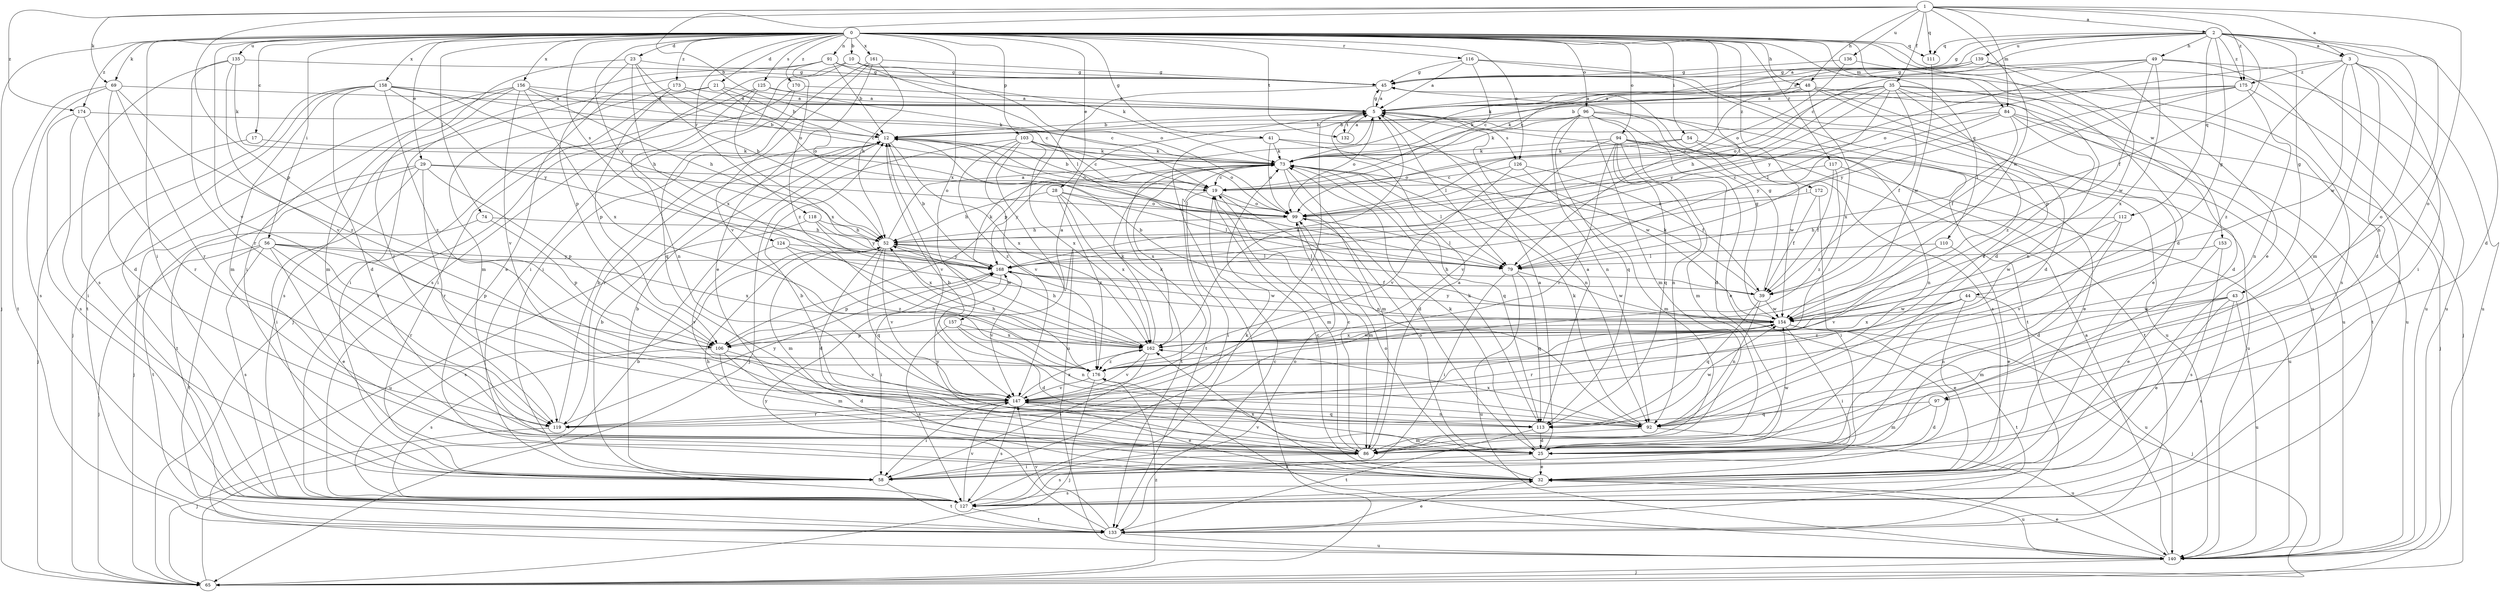 strict digraph  {
0;
1;
2;
3;
5;
10;
12;
17;
19;
21;
23;
25;
28;
29;
32;
35;
39;
41;
43;
44;
45;
48;
49;
52;
54;
56;
58;
65;
69;
73;
74;
79;
84;
86;
91;
92;
94;
96;
97;
99;
103;
106;
110;
111;
112;
113;
116;
117;
118;
119;
124;
125;
126;
127;
132;
133;
135;
136;
139;
140;
147;
153;
154;
156;
157;
158;
161;
162;
168;
170;
172;
173;
174;
175;
176;
0 -> 10  [label=b];
0 -> 17  [label=c];
0 -> 21  [label=d];
0 -> 23  [label=d];
0 -> 25  [label=d];
0 -> 28  [label=e];
0 -> 29  [label=e];
0 -> 32  [label=e];
0 -> 41  [label=g];
0 -> 48  [label=h];
0 -> 54  [label=i];
0 -> 56  [label=i];
0 -> 58  [label=i];
0 -> 65  [label=j];
0 -> 69  [label=k];
0 -> 74  [label=l];
0 -> 79  [label=l];
0 -> 84  [label=m];
0 -> 91  [label=n];
0 -> 94  [label=o];
0 -> 96  [label=o];
0 -> 103  [label=p];
0 -> 110  [label=q];
0 -> 111  [label=q];
0 -> 116  [label=r];
0 -> 117  [label=r];
0 -> 118  [label=r];
0 -> 124  [label=s];
0 -> 125  [label=s];
0 -> 126  [label=s];
0 -> 132  [label=t];
0 -> 135  [label=u];
0 -> 147  [label=v];
0 -> 153  [label=w];
0 -> 156  [label=x];
0 -> 157  [label=x];
0 -> 158  [label=x];
0 -> 161  [label=x];
0 -> 168  [label=y];
0 -> 170  [label=z];
0 -> 172  [label=z];
0 -> 173  [label=z];
0 -> 174  [label=z];
1 -> 2  [label=a];
1 -> 3  [label=a];
1 -> 12  [label=b];
1 -> 35  [label=f];
1 -> 48  [label=h];
1 -> 69  [label=k];
1 -> 84  [label=m];
1 -> 97  [label=o];
1 -> 106  [label=p];
1 -> 111  [label=q];
1 -> 136  [label=u];
1 -> 154  [label=w];
1 -> 174  [label=z];
1 -> 175  [label=z];
2 -> 3  [label=a];
2 -> 5  [label=a];
2 -> 19  [label=c];
2 -> 25  [label=d];
2 -> 39  [label=f];
2 -> 43  [label=g];
2 -> 44  [label=g];
2 -> 45  [label=g];
2 -> 49  [label=h];
2 -> 92  [label=n];
2 -> 97  [label=o];
2 -> 111  [label=q];
2 -> 112  [label=q];
2 -> 139  [label=u];
2 -> 175  [label=z];
3 -> 25  [label=d];
3 -> 58  [label=i];
3 -> 86  [label=m];
3 -> 99  [label=o];
3 -> 140  [label=u];
3 -> 154  [label=w];
3 -> 175  [label=z];
3 -> 176  [label=z];
5 -> 12  [label=b];
5 -> 45  [label=g];
5 -> 79  [label=l];
5 -> 99  [label=o];
5 -> 119  [label=r];
5 -> 126  [label=s];
5 -> 132  [label=t];
5 -> 140  [label=u];
10 -> 45  [label=g];
10 -> 58  [label=i];
10 -> 79  [label=l];
10 -> 99  [label=o];
10 -> 127  [label=s];
12 -> 73  [label=k];
12 -> 79  [label=l];
12 -> 99  [label=o];
12 -> 119  [label=r];
12 -> 147  [label=v];
12 -> 162  [label=x];
17 -> 65  [label=j];
17 -> 73  [label=k];
19 -> 12  [label=b];
19 -> 58  [label=i];
19 -> 86  [label=m];
19 -> 92  [label=n];
19 -> 99  [label=o];
21 -> 5  [label=a];
21 -> 12  [label=b];
21 -> 58  [label=i];
21 -> 99  [label=o];
21 -> 127  [label=s];
23 -> 45  [label=g];
23 -> 52  [label=h];
23 -> 58  [label=i];
23 -> 99  [label=o];
23 -> 106  [label=p];
23 -> 162  [label=x];
25 -> 5  [label=a];
25 -> 12  [label=b];
25 -> 32  [label=e];
25 -> 73  [label=k];
25 -> 99  [label=o];
25 -> 127  [label=s];
28 -> 52  [label=h];
28 -> 79  [label=l];
28 -> 99  [label=o];
28 -> 133  [label=t];
28 -> 162  [label=x];
28 -> 176  [label=z];
29 -> 19  [label=c];
29 -> 58  [label=i];
29 -> 65  [label=j];
29 -> 99  [label=o];
29 -> 106  [label=p];
29 -> 119  [label=r];
29 -> 133  [label=t];
32 -> 19  [label=c];
32 -> 52  [label=h];
32 -> 99  [label=o];
32 -> 127  [label=s];
32 -> 140  [label=u];
32 -> 162  [label=x];
35 -> 5  [label=a];
35 -> 25  [label=d];
35 -> 39  [label=f];
35 -> 52  [label=h];
35 -> 73  [label=k];
35 -> 79  [label=l];
35 -> 92  [label=n];
35 -> 99  [label=o];
35 -> 140  [label=u];
35 -> 168  [label=y];
35 -> 176  [label=z];
39 -> 45  [label=g];
39 -> 52  [label=h];
39 -> 73  [label=k];
39 -> 92  [label=n];
39 -> 113  [label=q];
39 -> 154  [label=w];
41 -> 65  [label=j];
41 -> 73  [label=k];
41 -> 92  [label=n];
41 -> 99  [label=o];
41 -> 154  [label=w];
43 -> 32  [label=e];
43 -> 86  [label=m];
43 -> 92  [label=n];
43 -> 127  [label=s];
43 -> 140  [label=u];
43 -> 154  [label=w];
44 -> 32  [label=e];
44 -> 140  [label=u];
44 -> 154  [label=w];
44 -> 162  [label=x];
44 -> 176  [label=z];
45 -> 5  [label=a];
45 -> 106  [label=p];
48 -> 5  [label=a];
48 -> 25  [label=d];
48 -> 32  [label=e];
48 -> 73  [label=k];
48 -> 99  [label=o];
48 -> 140  [label=u];
48 -> 162  [label=x];
49 -> 5  [label=a];
49 -> 45  [label=g];
49 -> 106  [label=p];
49 -> 127  [label=s];
49 -> 140  [label=u];
49 -> 162  [label=x];
49 -> 168  [label=y];
52 -> 5  [label=a];
52 -> 25  [label=d];
52 -> 79  [label=l];
52 -> 86  [label=m];
52 -> 113  [label=q];
52 -> 127  [label=s];
52 -> 147  [label=v];
52 -> 168  [label=y];
54 -> 73  [label=k];
54 -> 92  [label=n];
54 -> 99  [label=o];
54 -> 154  [label=w];
56 -> 32  [label=e];
56 -> 65  [label=j];
56 -> 106  [label=p];
56 -> 119  [label=r];
56 -> 127  [label=s];
56 -> 133  [label=t];
56 -> 162  [label=x];
56 -> 168  [label=y];
58 -> 12  [label=b];
58 -> 133  [label=t];
65 -> 12  [label=b];
65 -> 176  [label=z];
69 -> 5  [label=a];
69 -> 25  [label=d];
69 -> 119  [label=r];
69 -> 127  [label=s];
69 -> 133  [label=t];
69 -> 176  [label=z];
73 -> 19  [label=c];
73 -> 25  [label=d];
73 -> 79  [label=l];
73 -> 86  [label=m];
73 -> 113  [label=q];
73 -> 133  [label=t];
73 -> 162  [label=x];
73 -> 168  [label=y];
74 -> 52  [label=h];
74 -> 106  [label=p];
74 -> 133  [label=t];
79 -> 58  [label=i];
79 -> 113  [label=q];
79 -> 140  [label=u];
79 -> 154  [label=w];
84 -> 12  [label=b];
84 -> 39  [label=f];
84 -> 65  [label=j];
84 -> 79  [label=l];
84 -> 133  [label=t];
84 -> 147  [label=v];
84 -> 168  [label=y];
86 -> 5  [label=a];
86 -> 19  [label=c];
86 -> 58  [label=i];
86 -> 147  [label=v];
86 -> 154  [label=w];
86 -> 168  [label=y];
91 -> 12  [label=b];
91 -> 32  [label=e];
91 -> 45  [label=g];
91 -> 65  [label=j];
91 -> 73  [label=k];
91 -> 176  [label=z];
92 -> 12  [label=b];
92 -> 73  [label=k];
92 -> 86  [label=m];
92 -> 140  [label=u];
92 -> 162  [label=x];
94 -> 32  [label=e];
94 -> 73  [label=k];
94 -> 86  [label=m];
94 -> 92  [label=n];
94 -> 113  [label=q];
94 -> 119  [label=r];
94 -> 133  [label=t];
94 -> 140  [label=u];
94 -> 147  [label=v];
96 -> 12  [label=b];
96 -> 25  [label=d];
96 -> 32  [label=e];
96 -> 73  [label=k];
96 -> 86  [label=m];
96 -> 92  [label=n];
96 -> 113  [label=q];
96 -> 127  [label=s];
96 -> 133  [label=t];
97 -> 25  [label=d];
97 -> 86  [label=m];
97 -> 113  [label=q];
99 -> 52  [label=h];
99 -> 79  [label=l];
99 -> 86  [label=m];
103 -> 19  [label=c];
103 -> 65  [label=j];
103 -> 73  [label=k];
103 -> 99  [label=o];
103 -> 140  [label=u];
103 -> 147  [label=v];
103 -> 162  [label=x];
103 -> 176  [label=z];
106 -> 5  [label=a];
106 -> 25  [label=d];
106 -> 86  [label=m];
106 -> 127  [label=s];
106 -> 147  [label=v];
110 -> 32  [label=e];
110 -> 79  [label=l];
110 -> 147  [label=v];
111 -> 154  [label=w];
112 -> 25  [label=d];
112 -> 52  [label=h];
112 -> 147  [label=v];
112 -> 154  [label=w];
113 -> 5  [label=a];
113 -> 25  [label=d];
113 -> 73  [label=k];
113 -> 133  [label=t];
113 -> 154  [label=w];
116 -> 5  [label=a];
116 -> 19  [label=c];
116 -> 25  [label=d];
116 -> 45  [label=g];
116 -> 140  [label=u];
117 -> 19  [label=c];
117 -> 39  [label=f];
117 -> 140  [label=u];
117 -> 176  [label=z];
118 -> 52  [label=h];
118 -> 140  [label=u];
118 -> 162  [label=x];
118 -> 168  [label=y];
119 -> 12  [label=b];
119 -> 65  [label=j];
119 -> 168  [label=y];
124 -> 79  [label=l];
124 -> 147  [label=v];
124 -> 154  [label=w];
124 -> 176  [label=z];
125 -> 5  [label=a];
125 -> 19  [label=c];
125 -> 58  [label=i];
125 -> 92  [label=n];
125 -> 162  [label=x];
126 -> 19  [label=c];
126 -> 39  [label=f];
126 -> 86  [label=m];
126 -> 147  [label=v];
127 -> 12  [label=b];
127 -> 73  [label=k];
127 -> 99  [label=o];
127 -> 133  [label=t];
127 -> 147  [label=v];
132 -> 5  [label=a];
133 -> 19  [label=c];
133 -> 32  [label=e];
133 -> 140  [label=u];
133 -> 147  [label=v];
133 -> 168  [label=y];
135 -> 45  [label=g];
135 -> 73  [label=k];
135 -> 119  [label=r];
135 -> 127  [label=s];
135 -> 147  [label=v];
136 -> 45  [label=g];
136 -> 99  [label=o];
136 -> 127  [label=s];
139 -> 19  [label=c];
139 -> 45  [label=g];
139 -> 73  [label=k];
139 -> 140  [label=u];
139 -> 154  [label=w];
140 -> 5  [label=a];
140 -> 32  [label=e];
140 -> 65  [label=j];
140 -> 176  [label=z];
147 -> 32  [label=e];
147 -> 58  [label=i];
147 -> 92  [label=n];
147 -> 113  [label=q];
147 -> 119  [label=r];
147 -> 127  [label=s];
147 -> 162  [label=x];
153 -> 32  [label=e];
153 -> 79  [label=l];
153 -> 127  [label=s];
154 -> 12  [label=b];
154 -> 45  [label=g];
154 -> 58  [label=i];
154 -> 65  [label=j];
154 -> 106  [label=p];
154 -> 119  [label=r];
154 -> 133  [label=t];
154 -> 162  [label=x];
154 -> 168  [label=y];
156 -> 5  [label=a];
156 -> 52  [label=h];
156 -> 65  [label=j];
156 -> 73  [label=k];
156 -> 86  [label=m];
156 -> 119  [label=r];
156 -> 147  [label=v];
156 -> 162  [label=x];
157 -> 25  [label=d];
157 -> 92  [label=n];
157 -> 127  [label=s];
157 -> 162  [label=x];
158 -> 5  [label=a];
158 -> 19  [label=c];
158 -> 25  [label=d];
158 -> 52  [label=h];
158 -> 86  [label=m];
158 -> 127  [label=s];
158 -> 133  [label=t];
158 -> 168  [label=y];
158 -> 176  [label=z];
161 -> 32  [label=e];
161 -> 45  [label=g];
161 -> 52  [label=h];
161 -> 58  [label=i];
161 -> 147  [label=v];
162 -> 5  [label=a];
162 -> 52  [label=h];
162 -> 58  [label=i];
162 -> 73  [label=k];
162 -> 147  [label=v];
162 -> 154  [label=w];
162 -> 176  [label=z];
168 -> 12  [label=b];
168 -> 39  [label=f];
168 -> 58  [label=i];
168 -> 73  [label=k];
168 -> 106  [label=p];
168 -> 147  [label=v];
168 -> 154  [label=w];
170 -> 5  [label=a];
170 -> 113  [label=q];
170 -> 127  [label=s];
172 -> 39  [label=f];
172 -> 58  [label=i];
172 -> 99  [label=o];
173 -> 5  [label=a];
173 -> 19  [label=c];
173 -> 86  [label=m];
173 -> 106  [label=p];
174 -> 12  [label=b];
174 -> 58  [label=i];
174 -> 119  [label=r];
174 -> 127  [label=s];
175 -> 5  [label=a];
175 -> 12  [label=b];
175 -> 65  [label=j];
175 -> 79  [label=l];
175 -> 92  [label=n];
175 -> 168  [label=y];
176 -> 52  [label=h];
176 -> 65  [label=j];
176 -> 73  [label=k];
176 -> 147  [label=v];
}
